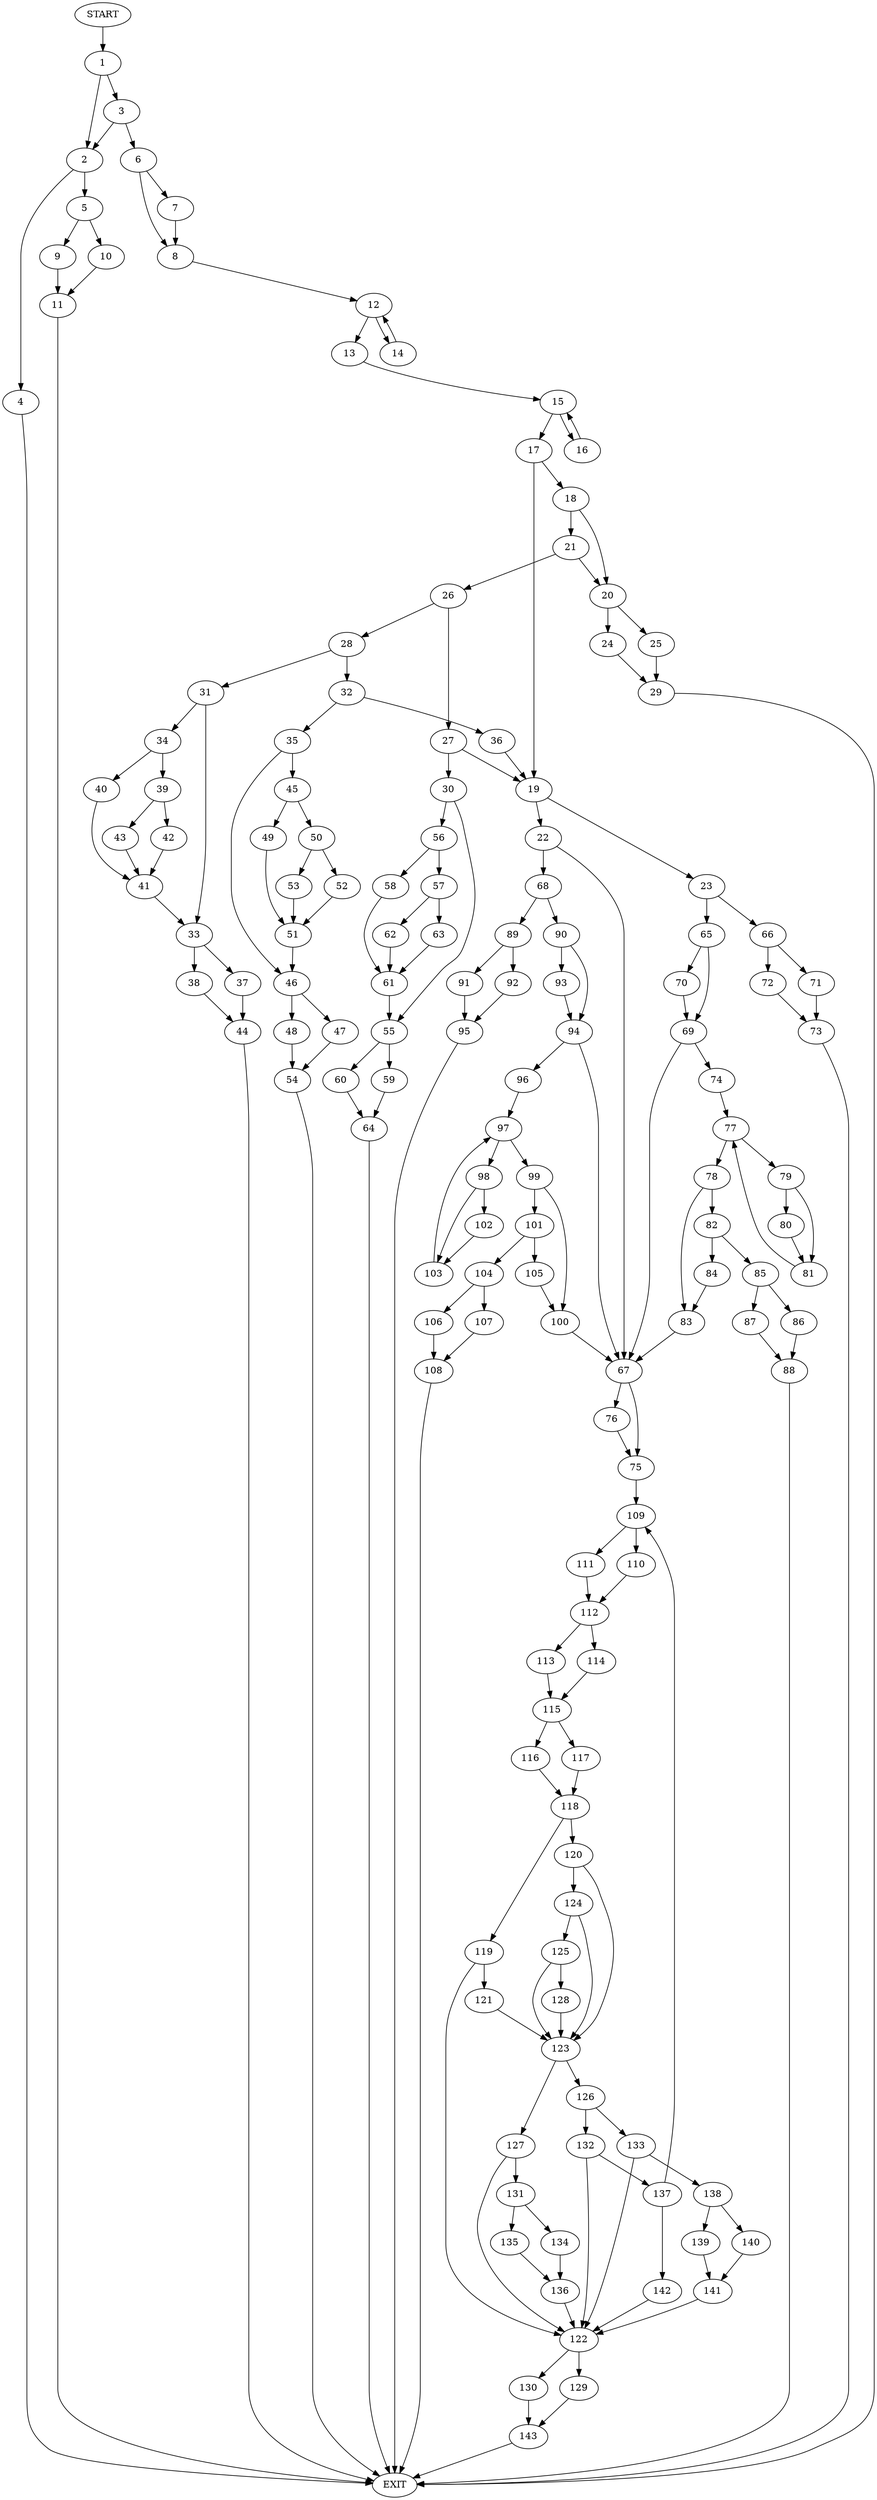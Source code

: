 digraph {
0 [label="START"]
144 [label="EXIT"]
0 -> 1
1 -> 2
1 -> 3
2 -> 4
2 -> 5
3 -> 2
3 -> 6
6 -> 7
6 -> 8
4 -> 144
5 -> 9
5 -> 10
10 -> 11
9 -> 11
11 -> 144
8 -> 12
7 -> 8
12 -> 13
12 -> 14
14 -> 12
13 -> 15
15 -> 16
15 -> 17
17 -> 18
17 -> 19
16 -> 15
18 -> 20
18 -> 21
19 -> 22
19 -> 23
20 -> 24
20 -> 25
21 -> 20
21 -> 26
26 -> 27
26 -> 28
24 -> 29
25 -> 29
29 -> 144
27 -> 30
27 -> 19
28 -> 31
28 -> 32
31 -> 33
31 -> 34
32 -> 35
32 -> 36
33 -> 37
33 -> 38
34 -> 39
34 -> 40
40 -> 41
39 -> 42
39 -> 43
41 -> 33
42 -> 41
43 -> 41
37 -> 44
38 -> 44
44 -> 144
36 -> 19
35 -> 45
35 -> 46
46 -> 47
46 -> 48
45 -> 49
45 -> 50
49 -> 51
50 -> 52
50 -> 53
51 -> 46
52 -> 51
53 -> 51
48 -> 54
47 -> 54
54 -> 144
30 -> 55
30 -> 56
56 -> 57
56 -> 58
55 -> 59
55 -> 60
58 -> 61
57 -> 62
57 -> 63
61 -> 55
62 -> 61
63 -> 61
59 -> 64
60 -> 64
64 -> 144
23 -> 65
23 -> 66
22 -> 67
22 -> 68
65 -> 69
65 -> 70
66 -> 71
66 -> 72
71 -> 73
72 -> 73
73 -> 144
70 -> 69
69 -> 74
69 -> 67
67 -> 75
67 -> 76
74 -> 77
77 -> 78
77 -> 79
79 -> 80
79 -> 81
78 -> 82
78 -> 83
81 -> 77
80 -> 81
82 -> 84
82 -> 85
83 -> 67
84 -> 83
85 -> 86
85 -> 87
86 -> 88
87 -> 88
88 -> 144
68 -> 89
68 -> 90
89 -> 91
89 -> 92
90 -> 93
90 -> 94
91 -> 95
92 -> 95
95 -> 144
93 -> 94
94 -> 96
94 -> 67
96 -> 97
97 -> 98
97 -> 99
99 -> 100
99 -> 101
98 -> 102
98 -> 103
102 -> 103
103 -> 97
100 -> 67
101 -> 104
101 -> 105
105 -> 100
104 -> 106
104 -> 107
107 -> 108
106 -> 108
108 -> 144
75 -> 109
76 -> 75
109 -> 110
109 -> 111
110 -> 112
111 -> 112
112 -> 113
112 -> 114
114 -> 115
113 -> 115
115 -> 116
115 -> 117
117 -> 118
116 -> 118
118 -> 119
118 -> 120
119 -> 121
119 -> 122
120 -> 123
120 -> 124
124 -> 123
124 -> 125
123 -> 126
123 -> 127
125 -> 123
125 -> 128
128 -> 123
121 -> 123
122 -> 129
122 -> 130
127 -> 131
127 -> 122
126 -> 132
126 -> 133
131 -> 134
131 -> 135
135 -> 136
134 -> 136
136 -> 122
132 -> 122
132 -> 137
133 -> 138
133 -> 122
138 -> 139
138 -> 140
139 -> 141
140 -> 141
141 -> 122
137 -> 109
137 -> 142
142 -> 122
130 -> 143
129 -> 143
143 -> 144
}
